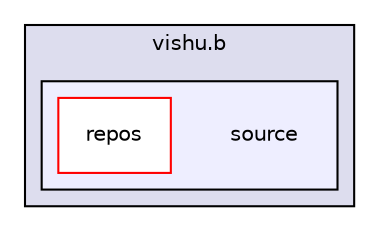 digraph "C:/Users/vishu.b/source" {
  compound=true
  node [ fontsize="10", fontname="Helvetica"];
  edge [ labelfontsize="10", labelfontname="Helvetica"];
  subgraph clusterdir_022db9b3f45a094b4b70759ecf52a6f3 {
    graph [ bgcolor="#ddddee", pencolor="black", label="vishu.b" fontname="Helvetica", fontsize="10", URL="dir_022db9b3f45a094b4b70759ecf52a6f3.html"]
  subgraph clusterdir_fe8fcac89ab48f0e51a8b35ade11432b {
    graph [ bgcolor="#eeeeff", pencolor="black", label="" URL="dir_fe8fcac89ab48f0e51a8b35ade11432b.html"];
    dir_fe8fcac89ab48f0e51a8b35ade11432b [shape=plaintext label="source"];
    dir_ddeec1a79b870d4425dae6f3e1e357c3 [shape=box label="repos" color="red" fillcolor="white" style="filled" URL="dir_ddeec1a79b870d4425dae6f3e1e357c3.html"];
  }
  }
}
